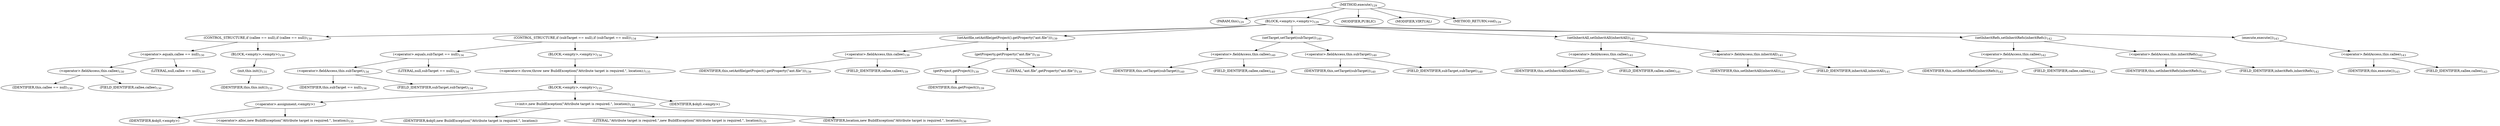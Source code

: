 digraph "execute" {  
"92" [label = <(METHOD,execute)<SUB>129</SUB>> ]
"11" [label = <(PARAM,this)<SUB>129</SUB>> ]
"93" [label = <(BLOCK,&lt;empty&gt;,&lt;empty&gt;)<SUB>129</SUB>> ]
"94" [label = <(CONTROL_STRUCTURE,if (callee == null),if (callee == null))<SUB>130</SUB>> ]
"95" [label = <(&lt;operator&gt;.equals,callee == null)<SUB>130</SUB>> ]
"96" [label = <(&lt;operator&gt;.fieldAccess,this.callee)<SUB>130</SUB>> ]
"97" [label = <(IDENTIFIER,this,callee == null)<SUB>130</SUB>> ]
"98" [label = <(FIELD_IDENTIFIER,callee,callee)<SUB>130</SUB>> ]
"99" [label = <(LITERAL,null,callee == null)<SUB>130</SUB>> ]
"100" [label = <(BLOCK,&lt;empty&gt;,&lt;empty&gt;)<SUB>130</SUB>> ]
"101" [label = <(init,this.init())<SUB>131</SUB>> ]
"10" [label = <(IDENTIFIER,this,this.init())<SUB>131</SUB>> ]
"102" [label = <(CONTROL_STRUCTURE,if (subTarget == null),if (subTarget == null))<SUB>134</SUB>> ]
"103" [label = <(&lt;operator&gt;.equals,subTarget == null)<SUB>134</SUB>> ]
"104" [label = <(&lt;operator&gt;.fieldAccess,this.subTarget)<SUB>134</SUB>> ]
"105" [label = <(IDENTIFIER,this,subTarget == null)<SUB>134</SUB>> ]
"106" [label = <(FIELD_IDENTIFIER,subTarget,subTarget)<SUB>134</SUB>> ]
"107" [label = <(LITERAL,null,subTarget == null)<SUB>134</SUB>> ]
"108" [label = <(BLOCK,&lt;empty&gt;,&lt;empty&gt;)<SUB>134</SUB>> ]
"109" [label = <(&lt;operator&gt;.throw,throw new BuildException(&quot;Attribute target is required.&quot;, location);)<SUB>135</SUB>> ]
"110" [label = <(BLOCK,&lt;empty&gt;,&lt;empty&gt;)<SUB>135</SUB>> ]
"111" [label = <(&lt;operator&gt;.assignment,&lt;empty&gt;)> ]
"112" [label = <(IDENTIFIER,$obj0,&lt;empty&gt;)> ]
"113" [label = <(&lt;operator&gt;.alloc,new BuildException(&quot;Attribute target is required.&quot;, location))<SUB>135</SUB>> ]
"114" [label = <(&lt;init&gt;,new BuildException(&quot;Attribute target is required.&quot;, location))<SUB>135</SUB>> ]
"115" [label = <(IDENTIFIER,$obj0,new BuildException(&quot;Attribute target is required.&quot;, location))> ]
"116" [label = <(LITERAL,&quot;Attribute target is required.&quot;,new BuildException(&quot;Attribute target is required.&quot;, location))<SUB>135</SUB>> ]
"117" [label = <(IDENTIFIER,location,new BuildException(&quot;Attribute target is required.&quot;, location))<SUB>136</SUB>> ]
"118" [label = <(IDENTIFIER,$obj0,&lt;empty&gt;)> ]
"119" [label = <(setAntfile,setAntfile(getProject().getProperty(&quot;ant.file&quot;)))<SUB>139</SUB>> ]
"120" [label = <(&lt;operator&gt;.fieldAccess,this.callee)<SUB>139</SUB>> ]
"121" [label = <(IDENTIFIER,this,setAntfile(getProject().getProperty(&quot;ant.file&quot;)))<SUB>139</SUB>> ]
"122" [label = <(FIELD_IDENTIFIER,callee,callee)<SUB>139</SUB>> ]
"123" [label = <(getProperty,getProperty(&quot;ant.file&quot;))<SUB>139</SUB>> ]
"124" [label = <(getProject,getProject())<SUB>139</SUB>> ]
"12" [label = <(IDENTIFIER,this,getProject())<SUB>139</SUB>> ]
"125" [label = <(LITERAL,&quot;ant.file&quot;,getProperty(&quot;ant.file&quot;))<SUB>139</SUB>> ]
"126" [label = <(setTarget,setTarget(subTarget))<SUB>140</SUB>> ]
"127" [label = <(&lt;operator&gt;.fieldAccess,this.callee)<SUB>140</SUB>> ]
"128" [label = <(IDENTIFIER,this,setTarget(subTarget))<SUB>140</SUB>> ]
"129" [label = <(FIELD_IDENTIFIER,callee,callee)<SUB>140</SUB>> ]
"130" [label = <(&lt;operator&gt;.fieldAccess,this.subTarget)<SUB>140</SUB>> ]
"131" [label = <(IDENTIFIER,this,setTarget(subTarget))<SUB>140</SUB>> ]
"132" [label = <(FIELD_IDENTIFIER,subTarget,subTarget)<SUB>140</SUB>> ]
"133" [label = <(setInheritAll,setInheritAll(inheritAll))<SUB>141</SUB>> ]
"134" [label = <(&lt;operator&gt;.fieldAccess,this.callee)<SUB>141</SUB>> ]
"135" [label = <(IDENTIFIER,this,setInheritAll(inheritAll))<SUB>141</SUB>> ]
"136" [label = <(FIELD_IDENTIFIER,callee,callee)<SUB>141</SUB>> ]
"137" [label = <(&lt;operator&gt;.fieldAccess,this.inheritAll)<SUB>141</SUB>> ]
"138" [label = <(IDENTIFIER,this,setInheritAll(inheritAll))<SUB>141</SUB>> ]
"139" [label = <(FIELD_IDENTIFIER,inheritAll,inheritAll)<SUB>141</SUB>> ]
"140" [label = <(setInheritRefs,setInheritRefs(inheritRefs))<SUB>142</SUB>> ]
"141" [label = <(&lt;operator&gt;.fieldAccess,this.callee)<SUB>142</SUB>> ]
"142" [label = <(IDENTIFIER,this,setInheritRefs(inheritRefs))<SUB>142</SUB>> ]
"143" [label = <(FIELD_IDENTIFIER,callee,callee)<SUB>142</SUB>> ]
"144" [label = <(&lt;operator&gt;.fieldAccess,this.inheritRefs)<SUB>142</SUB>> ]
"145" [label = <(IDENTIFIER,this,setInheritRefs(inheritRefs))<SUB>142</SUB>> ]
"146" [label = <(FIELD_IDENTIFIER,inheritRefs,inheritRefs)<SUB>142</SUB>> ]
"147" [label = <(execute,execute())<SUB>143</SUB>> ]
"148" [label = <(&lt;operator&gt;.fieldAccess,this.callee)<SUB>143</SUB>> ]
"149" [label = <(IDENTIFIER,this,execute())<SUB>143</SUB>> ]
"150" [label = <(FIELD_IDENTIFIER,callee,callee)<SUB>143</SUB>> ]
"151" [label = <(MODIFIER,PUBLIC)> ]
"152" [label = <(MODIFIER,VIRTUAL)> ]
"153" [label = <(METHOD_RETURN,void)<SUB>129</SUB>> ]
  "92" -> "11" 
  "92" -> "93" 
  "92" -> "151" 
  "92" -> "152" 
  "92" -> "153" 
  "93" -> "94" 
  "93" -> "102" 
  "93" -> "119" 
  "93" -> "126" 
  "93" -> "133" 
  "93" -> "140" 
  "93" -> "147" 
  "94" -> "95" 
  "94" -> "100" 
  "95" -> "96" 
  "95" -> "99" 
  "96" -> "97" 
  "96" -> "98" 
  "100" -> "101" 
  "101" -> "10" 
  "102" -> "103" 
  "102" -> "108" 
  "103" -> "104" 
  "103" -> "107" 
  "104" -> "105" 
  "104" -> "106" 
  "108" -> "109" 
  "109" -> "110" 
  "110" -> "111" 
  "110" -> "114" 
  "110" -> "118" 
  "111" -> "112" 
  "111" -> "113" 
  "114" -> "115" 
  "114" -> "116" 
  "114" -> "117" 
  "119" -> "120" 
  "119" -> "123" 
  "120" -> "121" 
  "120" -> "122" 
  "123" -> "124" 
  "123" -> "125" 
  "124" -> "12" 
  "126" -> "127" 
  "126" -> "130" 
  "127" -> "128" 
  "127" -> "129" 
  "130" -> "131" 
  "130" -> "132" 
  "133" -> "134" 
  "133" -> "137" 
  "134" -> "135" 
  "134" -> "136" 
  "137" -> "138" 
  "137" -> "139" 
  "140" -> "141" 
  "140" -> "144" 
  "141" -> "142" 
  "141" -> "143" 
  "144" -> "145" 
  "144" -> "146" 
  "147" -> "148" 
  "148" -> "149" 
  "148" -> "150" 
}
